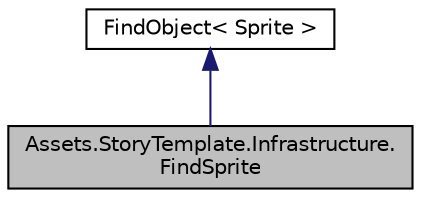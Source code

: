 digraph "Assets.StoryTemplate.Infrastructure.FindSprite"
{
  edge [fontname="Helvetica",fontsize="10",labelfontname="Helvetica",labelfontsize="10"];
  node [fontname="Helvetica",fontsize="10",shape=record];
  Node1 [label="Assets.StoryTemplate.Infrastructure.\lFindSprite",height=0.2,width=0.4,color="black", fillcolor="grey75", style="filled", fontcolor="black"];
  Node2 -> Node1 [dir="back",color="midnightblue",fontsize="10",style="solid",fontname="Helvetica"];
  Node2 [label="FindObject\< Sprite \>",height=0.2,width=0.4,color="black", fillcolor="white", style="filled",URL="$dd/d04/classAssets_1_1StoryTemplate_1_1Infrastructure_1_1FindObject.html"];
}
